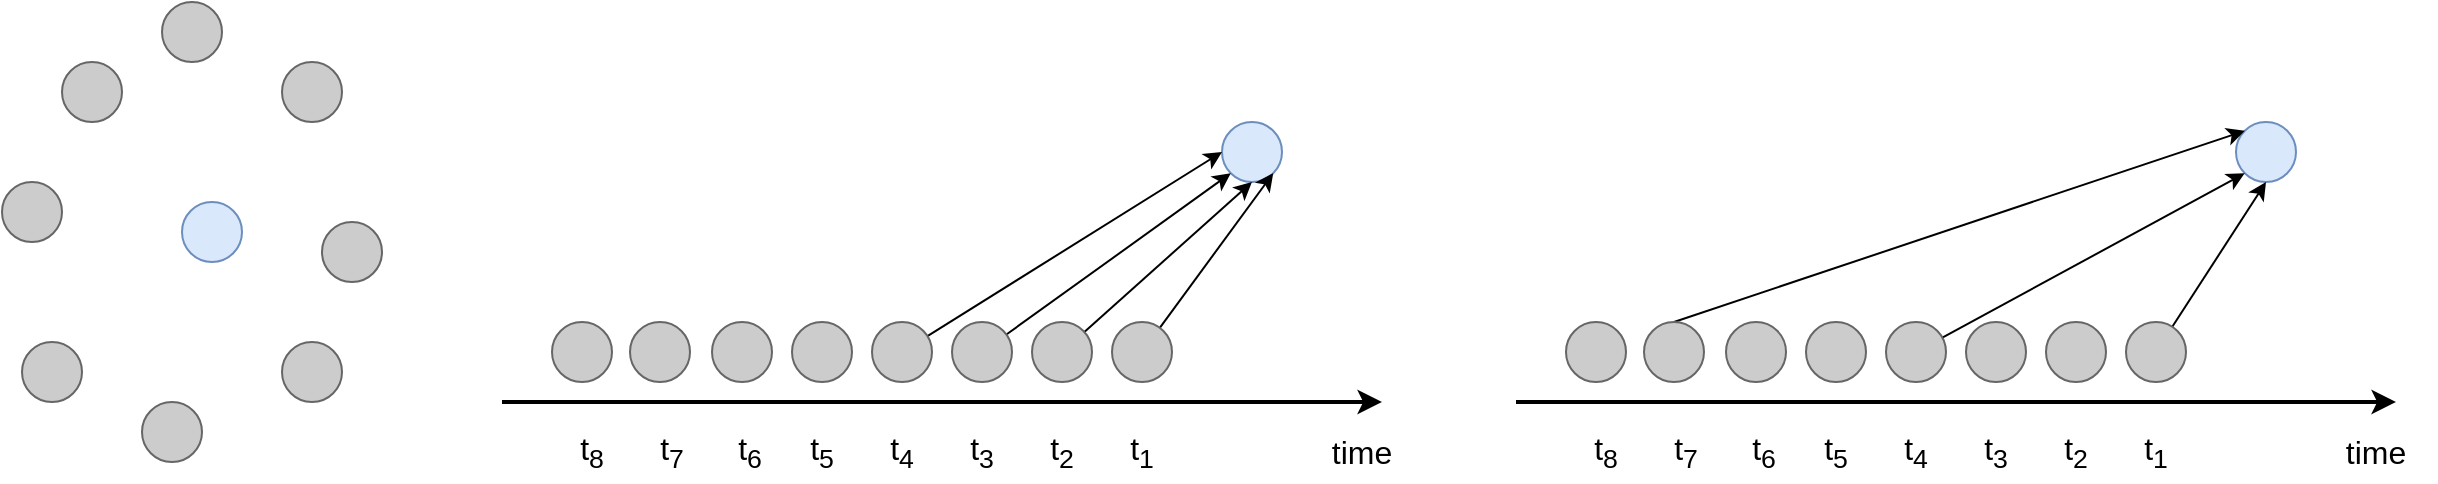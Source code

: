 <mxfile version="26.0.5">
  <diagram name="第 1 页" id="-BMZmJChQHd1LAlK6RaI">
    <mxGraphModel dx="1101" dy="666" grid="1" gridSize="10" guides="1" tooltips="1" connect="1" arrows="1" fold="1" page="1" pageScale="1" pageWidth="827" pageHeight="1169" math="0" shadow="0">
      <root>
        <mxCell id="0" />
        <mxCell id="1" parent="0" />
        <mxCell id="CBw9nuV1CRWJBMS1o1y6-1" value="" style="ellipse;whiteSpace=wrap;html=1;aspect=fixed;fillColor=#dae8fc;strokeColor=#6c8ebf;" vertex="1" parent="1">
          <mxGeometry x="160" y="180" width="30" height="30" as="geometry" />
        </mxCell>
        <mxCell id="CBw9nuV1CRWJBMS1o1y6-2" value="" style="ellipse;whiteSpace=wrap;html=1;aspect=fixed;fillColor=#CCCCCC;strokeColor=#666666;fontColor=#333333;" vertex="1" parent="1">
          <mxGeometry x="100" y="110" width="30" height="30" as="geometry" />
        </mxCell>
        <mxCell id="CBw9nuV1CRWJBMS1o1y6-3" value="" style="ellipse;whiteSpace=wrap;html=1;aspect=fixed;fillColor=#CCCCCC;strokeColor=#666666;fontColor=#333333;" vertex="1" parent="1">
          <mxGeometry x="70" y="170" width="30" height="30" as="geometry" />
        </mxCell>
        <mxCell id="CBw9nuV1CRWJBMS1o1y6-4" value="" style="ellipse;whiteSpace=wrap;html=1;aspect=fixed;fillColor=#CCCCCC;strokeColor=#666666;fontColor=#333333;" vertex="1" parent="1">
          <mxGeometry x="210" y="250" width="30" height="30" as="geometry" />
        </mxCell>
        <mxCell id="CBw9nuV1CRWJBMS1o1y6-5" value="" style="ellipse;whiteSpace=wrap;html=1;aspect=fixed;fillColor=#CCCCCC;fontColor=#333333;strokeColor=#666666;" vertex="1" parent="1">
          <mxGeometry x="210" y="110" width="30" height="30" as="geometry" />
        </mxCell>
        <mxCell id="CBw9nuV1CRWJBMS1o1y6-6" value="" style="ellipse;whiteSpace=wrap;html=1;aspect=fixed;fillColor=#CCCCCC;strokeColor=#666666;fontColor=#333333;" vertex="1" parent="1">
          <mxGeometry x="230" y="190" width="30" height="30" as="geometry" />
        </mxCell>
        <mxCell id="CBw9nuV1CRWJBMS1o1y6-7" value="" style="ellipse;whiteSpace=wrap;html=1;aspect=fixed;fillColor=#CCCCCC;fontColor=#333333;strokeColor=#666666;" vertex="1" parent="1">
          <mxGeometry x="140" y="280" width="30" height="30" as="geometry" />
        </mxCell>
        <mxCell id="CBw9nuV1CRWJBMS1o1y6-9" value="" style="ellipse;whiteSpace=wrap;html=1;aspect=fixed;fillColor=#CCCCCC;strokeColor=#666666;fontColor=#333333;" vertex="1" parent="1">
          <mxGeometry x="80" y="250" width="30" height="30" as="geometry" />
        </mxCell>
        <mxCell id="CBw9nuV1CRWJBMS1o1y6-10" value="" style="ellipse;whiteSpace=wrap;html=1;aspect=fixed;fillColor=#CCCCCC;strokeColor=#666666;fontColor=#333333;" vertex="1" parent="1">
          <mxGeometry x="150" y="80" width="30" height="30" as="geometry" />
        </mxCell>
        <mxCell id="CBw9nuV1CRWJBMS1o1y6-11" value="" style="endArrow=classic;html=1;rounded=0;strokeWidth=2;" edge="1" parent="1">
          <mxGeometry width="50" height="50" relative="1" as="geometry">
            <mxPoint x="320" y="280" as="sourcePoint" />
            <mxPoint x="760" y="280" as="targetPoint" />
          </mxGeometry>
        </mxCell>
        <mxCell id="CBw9nuV1CRWJBMS1o1y6-12" value="&lt;font style=&quot;font-size: 16px;&quot;&gt;t&lt;sub style=&quot;&quot;&gt;8&lt;/sub&gt;&lt;/font&gt;" style="text;html=1;align=center;verticalAlign=middle;whiteSpace=wrap;rounded=0;" vertex="1" parent="1">
          <mxGeometry x="335" y="290" width="60" height="30" as="geometry" />
        </mxCell>
        <mxCell id="CBw9nuV1CRWJBMS1o1y6-13" value="&lt;font style=&quot;font-size: 16px;&quot;&gt;t&lt;sub&gt;7&lt;/sub&gt;&lt;/font&gt;" style="text;html=1;align=center;verticalAlign=middle;whiteSpace=wrap;rounded=0;" vertex="1" parent="1">
          <mxGeometry x="375" y="290" width="60" height="30" as="geometry" />
        </mxCell>
        <mxCell id="CBw9nuV1CRWJBMS1o1y6-14" value="&lt;font style=&quot;font-size: 16px;&quot;&gt;t&lt;sub&gt;6&lt;/sub&gt;&lt;/font&gt;" style="text;html=1;align=center;verticalAlign=middle;whiteSpace=wrap;rounded=0;" vertex="1" parent="1">
          <mxGeometry x="413.5" y="290" width="60" height="30" as="geometry" />
        </mxCell>
        <mxCell id="CBw9nuV1CRWJBMS1o1y6-15" value="&lt;font style=&quot;font-size: 16px;&quot;&gt;t&lt;sub&gt;5&lt;/sub&gt;&lt;/font&gt;" style="text;html=1;align=center;verticalAlign=middle;whiteSpace=wrap;rounded=0;" vertex="1" parent="1">
          <mxGeometry x="450" y="290" width="60" height="30" as="geometry" />
        </mxCell>
        <mxCell id="CBw9nuV1CRWJBMS1o1y6-16" value="&lt;font style=&quot;font-size: 16px;&quot;&gt;t&lt;sub&gt;4&lt;/sub&gt;&lt;/font&gt;" style="text;html=1;align=center;verticalAlign=middle;whiteSpace=wrap;rounded=0;" vertex="1" parent="1">
          <mxGeometry x="490" y="290" width="60" height="30" as="geometry" />
        </mxCell>
        <mxCell id="CBw9nuV1CRWJBMS1o1y6-17" value="" style="ellipse;whiteSpace=wrap;html=1;aspect=fixed;fillColor=#dae8fc;strokeColor=#6c8ebf;" vertex="1" parent="1">
          <mxGeometry x="680" y="140" width="30" height="30" as="geometry" />
        </mxCell>
        <mxCell id="CBw9nuV1CRWJBMS1o1y6-18" value="" style="ellipse;whiteSpace=wrap;html=1;aspect=fixed;fillColor=#CCCCCC;strokeColor=#666666;fontColor=#333333;" vertex="1" parent="1">
          <mxGeometry x="345" y="240" width="30" height="30" as="geometry" />
        </mxCell>
        <mxCell id="CBw9nuV1CRWJBMS1o1y6-19" value="" style="ellipse;whiteSpace=wrap;html=1;aspect=fixed;fillColor=#CCCCCC;strokeColor=#666666;fontColor=#333333;" vertex="1" parent="1">
          <mxGeometry x="384" y="240" width="30" height="30" as="geometry" />
        </mxCell>
        <mxCell id="CBw9nuV1CRWJBMS1o1y6-21" value="" style="ellipse;whiteSpace=wrap;html=1;aspect=fixed;fillColor=#CCCCCC;strokeColor=#666666;fontColor=#333333;" vertex="1" parent="1">
          <mxGeometry x="465" y="240" width="30" height="30" as="geometry" />
        </mxCell>
        <mxCell id="CBw9nuV1CRWJBMS1o1y6-32" style="rounded=0;orthogonalLoop=1;jettySize=auto;html=1;entryX=0;entryY=0.5;entryDx=0;entryDy=0;" edge="1" parent="1" source="CBw9nuV1CRWJBMS1o1y6-22" target="CBw9nuV1CRWJBMS1o1y6-17">
          <mxGeometry relative="1" as="geometry" />
        </mxCell>
        <mxCell id="CBw9nuV1CRWJBMS1o1y6-22" value="" style="ellipse;whiteSpace=wrap;html=1;aspect=fixed;fillColor=#CCCCCC;strokeColor=#666666;fontColor=#333333;" vertex="1" parent="1">
          <mxGeometry x="505" y="240" width="30" height="30" as="geometry" />
        </mxCell>
        <mxCell id="CBw9nuV1CRWJBMS1o1y6-23" value="" style="ellipse;whiteSpace=wrap;html=1;aspect=fixed;fillColor=#CCCCCC;strokeColor=#666666;fontColor=#333333;" vertex="1" parent="1">
          <mxGeometry x="425" y="240" width="30" height="30" as="geometry" />
        </mxCell>
        <mxCell id="CBw9nuV1CRWJBMS1o1y6-24" value="&lt;font style=&quot;font-size: 16px;&quot;&gt;t&lt;sub&gt;3&lt;/sub&gt;&lt;/font&gt;" style="text;html=1;align=center;verticalAlign=middle;whiteSpace=wrap;rounded=0;" vertex="1" parent="1">
          <mxGeometry x="530" y="290" width="60" height="30" as="geometry" />
        </mxCell>
        <mxCell id="CBw9nuV1CRWJBMS1o1y6-25" value="&lt;font style=&quot;font-size: 16px;&quot;&gt;t&lt;sub&gt;2&lt;/sub&gt;&lt;/font&gt;" style="text;html=1;align=center;verticalAlign=middle;whiteSpace=wrap;rounded=0;" vertex="1" parent="1">
          <mxGeometry x="570" y="290" width="60" height="30" as="geometry" />
        </mxCell>
        <mxCell id="CBw9nuV1CRWJBMS1o1y6-26" value="&lt;font style=&quot;font-size: 16px;&quot;&gt;t&lt;sub&gt;1&lt;/sub&gt;&lt;/font&gt;" style="text;html=1;align=center;verticalAlign=middle;whiteSpace=wrap;rounded=0;" vertex="1" parent="1">
          <mxGeometry x="610" y="290" width="60" height="30" as="geometry" />
        </mxCell>
        <mxCell id="CBw9nuV1CRWJBMS1o1y6-33" style="rounded=0;orthogonalLoop=1;jettySize=auto;html=1;entryX=0;entryY=1;entryDx=0;entryDy=0;" edge="1" parent="1" source="CBw9nuV1CRWJBMS1o1y6-27" target="CBw9nuV1CRWJBMS1o1y6-17">
          <mxGeometry relative="1" as="geometry" />
        </mxCell>
        <mxCell id="CBw9nuV1CRWJBMS1o1y6-27" value="" style="ellipse;whiteSpace=wrap;html=1;aspect=fixed;fillColor=#CCCCCC;strokeColor=#666666;fontColor=#333333;" vertex="1" parent="1">
          <mxGeometry x="545" y="240" width="30" height="30" as="geometry" />
        </mxCell>
        <mxCell id="CBw9nuV1CRWJBMS1o1y6-35" style="edgeStyle=none;shape=connector;rounded=0;orthogonalLoop=1;jettySize=auto;html=1;entryX=0.5;entryY=1;entryDx=0;entryDy=0;strokeColor=default;align=center;verticalAlign=middle;fontFamily=Helvetica;fontSize=11;fontColor=default;labelBackgroundColor=default;endArrow=classic;" edge="1" parent="1" source="CBw9nuV1CRWJBMS1o1y6-28" target="CBw9nuV1CRWJBMS1o1y6-17">
          <mxGeometry relative="1" as="geometry" />
        </mxCell>
        <mxCell id="CBw9nuV1CRWJBMS1o1y6-28" value="" style="ellipse;whiteSpace=wrap;html=1;aspect=fixed;fillColor=#CCCCCC;strokeColor=#666666;fontColor=#333333;" vertex="1" parent="1">
          <mxGeometry x="585" y="240" width="30" height="30" as="geometry" />
        </mxCell>
        <mxCell id="CBw9nuV1CRWJBMS1o1y6-34" style="edgeStyle=none;shape=connector;rounded=0;orthogonalLoop=1;jettySize=auto;html=1;entryX=1;entryY=1;entryDx=0;entryDy=0;strokeColor=default;align=center;verticalAlign=middle;fontFamily=Helvetica;fontSize=11;fontColor=default;labelBackgroundColor=default;endArrow=classic;" edge="1" parent="1" source="CBw9nuV1CRWJBMS1o1y6-29" target="CBw9nuV1CRWJBMS1o1y6-17">
          <mxGeometry relative="1" as="geometry" />
        </mxCell>
        <mxCell id="CBw9nuV1CRWJBMS1o1y6-29" value="" style="ellipse;whiteSpace=wrap;html=1;aspect=fixed;fillColor=#CCCCCC;strokeColor=#666666;fontColor=#333333;" vertex="1" parent="1">
          <mxGeometry x="625" y="240" width="30" height="30" as="geometry" />
        </mxCell>
        <mxCell id="CBw9nuV1CRWJBMS1o1y6-31" value="&lt;span style=&quot;font-size: 16px;&quot;&gt;time&lt;/span&gt;" style="text;html=1;align=center;verticalAlign=middle;whiteSpace=wrap;rounded=0;" vertex="1" parent="1">
          <mxGeometry x="720" y="290" width="60" height="30" as="geometry" />
        </mxCell>
        <mxCell id="CBw9nuV1CRWJBMS1o1y6-36" value="" style="endArrow=classic;html=1;rounded=0;strokeWidth=2;" edge="1" parent="1">
          <mxGeometry width="50" height="50" relative="1" as="geometry">
            <mxPoint x="827" y="280" as="sourcePoint" />
            <mxPoint x="1267" y="280" as="targetPoint" />
          </mxGeometry>
        </mxCell>
        <mxCell id="CBw9nuV1CRWJBMS1o1y6-37" value="&lt;font style=&quot;font-size: 16px;&quot;&gt;t&lt;sub style=&quot;&quot;&gt;8&lt;/sub&gt;&lt;/font&gt;" style="text;html=1;align=center;verticalAlign=middle;whiteSpace=wrap;rounded=0;" vertex="1" parent="1">
          <mxGeometry x="842" y="290" width="60" height="30" as="geometry" />
        </mxCell>
        <mxCell id="CBw9nuV1CRWJBMS1o1y6-38" value="&lt;font style=&quot;font-size: 16px;&quot;&gt;t&lt;sub&gt;7&lt;/sub&gt;&lt;/font&gt;" style="text;html=1;align=center;verticalAlign=middle;whiteSpace=wrap;rounded=0;" vertex="1" parent="1">
          <mxGeometry x="882" y="290" width="60" height="30" as="geometry" />
        </mxCell>
        <mxCell id="CBw9nuV1CRWJBMS1o1y6-39" value="&lt;font style=&quot;font-size: 16px;&quot;&gt;t&lt;sub&gt;6&lt;/sub&gt;&lt;/font&gt;" style="text;html=1;align=center;verticalAlign=middle;whiteSpace=wrap;rounded=0;" vertex="1" parent="1">
          <mxGeometry x="920.5" y="290" width="60" height="30" as="geometry" />
        </mxCell>
        <mxCell id="CBw9nuV1CRWJBMS1o1y6-40" value="&lt;font style=&quot;font-size: 16px;&quot;&gt;t&lt;sub&gt;5&lt;/sub&gt;&lt;/font&gt;" style="text;html=1;align=center;verticalAlign=middle;whiteSpace=wrap;rounded=0;" vertex="1" parent="1">
          <mxGeometry x="957" y="290" width="60" height="30" as="geometry" />
        </mxCell>
        <mxCell id="CBw9nuV1CRWJBMS1o1y6-41" value="&lt;font style=&quot;font-size: 16px;&quot;&gt;t&lt;sub&gt;4&lt;/sub&gt;&lt;/font&gt;" style="text;html=1;align=center;verticalAlign=middle;whiteSpace=wrap;rounded=0;" vertex="1" parent="1">
          <mxGeometry x="997" y="290" width="60" height="30" as="geometry" />
        </mxCell>
        <mxCell id="CBw9nuV1CRWJBMS1o1y6-42" value="" style="ellipse;whiteSpace=wrap;html=1;aspect=fixed;fillColor=#dae8fc;strokeColor=#6c8ebf;" vertex="1" parent="1">
          <mxGeometry x="1187" y="140" width="30" height="30" as="geometry" />
        </mxCell>
        <mxCell id="CBw9nuV1CRWJBMS1o1y6-43" value="" style="ellipse;whiteSpace=wrap;html=1;aspect=fixed;fillColor=#CCCCCC;strokeColor=#666666;fontColor=#333333;" vertex="1" parent="1">
          <mxGeometry x="852" y="240" width="30" height="30" as="geometry" />
        </mxCell>
        <mxCell id="CBw9nuV1CRWJBMS1o1y6-59" style="edgeStyle=none;shape=connector;rounded=0;orthogonalLoop=1;jettySize=auto;html=1;entryX=0;entryY=0;entryDx=0;entryDy=0;strokeColor=default;align=center;verticalAlign=middle;fontFamily=Helvetica;fontSize=11;fontColor=default;labelBackgroundColor=default;endArrow=classic;exitX=0.5;exitY=0;exitDx=0;exitDy=0;" edge="1" parent="1" source="CBw9nuV1CRWJBMS1o1y6-44" target="CBw9nuV1CRWJBMS1o1y6-42">
          <mxGeometry relative="1" as="geometry" />
        </mxCell>
        <mxCell id="CBw9nuV1CRWJBMS1o1y6-44" value="" style="ellipse;whiteSpace=wrap;html=1;aspect=fixed;fillColor=#CCCCCC;strokeColor=#666666;fontColor=#333333;" vertex="1" parent="1">
          <mxGeometry x="891" y="240" width="30" height="30" as="geometry" />
        </mxCell>
        <mxCell id="CBw9nuV1CRWJBMS1o1y6-45" value="" style="ellipse;whiteSpace=wrap;html=1;aspect=fixed;fillColor=#CCCCCC;strokeColor=#666666;fontColor=#333333;" vertex="1" parent="1">
          <mxGeometry x="972" y="240" width="30" height="30" as="geometry" />
        </mxCell>
        <mxCell id="CBw9nuV1CRWJBMS1o1y6-46" style="rounded=0;orthogonalLoop=1;jettySize=auto;html=1;entryX=0;entryY=1;entryDx=0;entryDy=0;" edge="1" parent="1" source="CBw9nuV1CRWJBMS1o1y6-47" target="CBw9nuV1CRWJBMS1o1y6-42">
          <mxGeometry relative="1" as="geometry" />
        </mxCell>
        <mxCell id="CBw9nuV1CRWJBMS1o1y6-47" value="" style="ellipse;whiteSpace=wrap;html=1;aspect=fixed;fillColor=#CCCCCC;strokeColor=#666666;fontColor=#333333;" vertex="1" parent="1">
          <mxGeometry x="1012" y="240" width="30" height="30" as="geometry" />
        </mxCell>
        <mxCell id="CBw9nuV1CRWJBMS1o1y6-48" value="" style="ellipse;whiteSpace=wrap;html=1;aspect=fixed;fillColor=#CCCCCC;strokeColor=#666666;fontColor=#333333;" vertex="1" parent="1">
          <mxGeometry x="932" y="240" width="30" height="30" as="geometry" />
        </mxCell>
        <mxCell id="CBw9nuV1CRWJBMS1o1y6-49" value="&lt;font style=&quot;font-size: 16px;&quot;&gt;t&lt;sub&gt;3&lt;/sub&gt;&lt;/font&gt;" style="text;html=1;align=center;verticalAlign=middle;whiteSpace=wrap;rounded=0;" vertex="1" parent="1">
          <mxGeometry x="1037" y="290" width="60" height="30" as="geometry" />
        </mxCell>
        <mxCell id="CBw9nuV1CRWJBMS1o1y6-50" value="&lt;font style=&quot;font-size: 16px;&quot;&gt;t&lt;sub&gt;2&lt;/sub&gt;&lt;/font&gt;" style="text;html=1;align=center;verticalAlign=middle;whiteSpace=wrap;rounded=0;" vertex="1" parent="1">
          <mxGeometry x="1077" y="290" width="60" height="30" as="geometry" />
        </mxCell>
        <mxCell id="CBw9nuV1CRWJBMS1o1y6-51" value="&lt;font style=&quot;font-size: 16px;&quot;&gt;t&lt;sub&gt;1&lt;/sub&gt;&lt;/font&gt;" style="text;html=1;align=center;verticalAlign=middle;whiteSpace=wrap;rounded=0;" vertex="1" parent="1">
          <mxGeometry x="1117" y="290" width="60" height="30" as="geometry" />
        </mxCell>
        <mxCell id="CBw9nuV1CRWJBMS1o1y6-53" value="" style="ellipse;whiteSpace=wrap;html=1;aspect=fixed;fillColor=#CCCCCC;strokeColor=#666666;fontColor=#333333;" vertex="1" parent="1">
          <mxGeometry x="1052" y="240" width="30" height="30" as="geometry" />
        </mxCell>
        <mxCell id="CBw9nuV1CRWJBMS1o1y6-55" value="" style="ellipse;whiteSpace=wrap;html=1;aspect=fixed;fillColor=#CCCCCC;strokeColor=#666666;fontColor=#333333;" vertex="1" parent="1">
          <mxGeometry x="1092" y="240" width="30" height="30" as="geometry" />
        </mxCell>
        <mxCell id="CBw9nuV1CRWJBMS1o1y6-56" style="edgeStyle=none;shape=connector;rounded=0;orthogonalLoop=1;jettySize=auto;html=1;entryX=0.5;entryY=1;entryDx=0;entryDy=0;strokeColor=default;align=center;verticalAlign=middle;fontFamily=Helvetica;fontSize=11;fontColor=default;labelBackgroundColor=default;endArrow=classic;" edge="1" parent="1" source="CBw9nuV1CRWJBMS1o1y6-57" target="CBw9nuV1CRWJBMS1o1y6-42">
          <mxGeometry relative="1" as="geometry" />
        </mxCell>
        <mxCell id="CBw9nuV1CRWJBMS1o1y6-57" value="" style="ellipse;whiteSpace=wrap;html=1;aspect=fixed;fillColor=#CCCCCC;strokeColor=#666666;fontColor=#333333;" vertex="1" parent="1">
          <mxGeometry x="1132" y="240" width="30" height="30" as="geometry" />
        </mxCell>
        <mxCell id="CBw9nuV1CRWJBMS1o1y6-58" value="&lt;span style=&quot;font-size: 16px;&quot;&gt;time&lt;/span&gt;" style="text;html=1;align=center;verticalAlign=middle;whiteSpace=wrap;rounded=0;" vertex="1" parent="1">
          <mxGeometry x="1227" y="290" width="60" height="30" as="geometry" />
        </mxCell>
      </root>
    </mxGraphModel>
  </diagram>
</mxfile>
